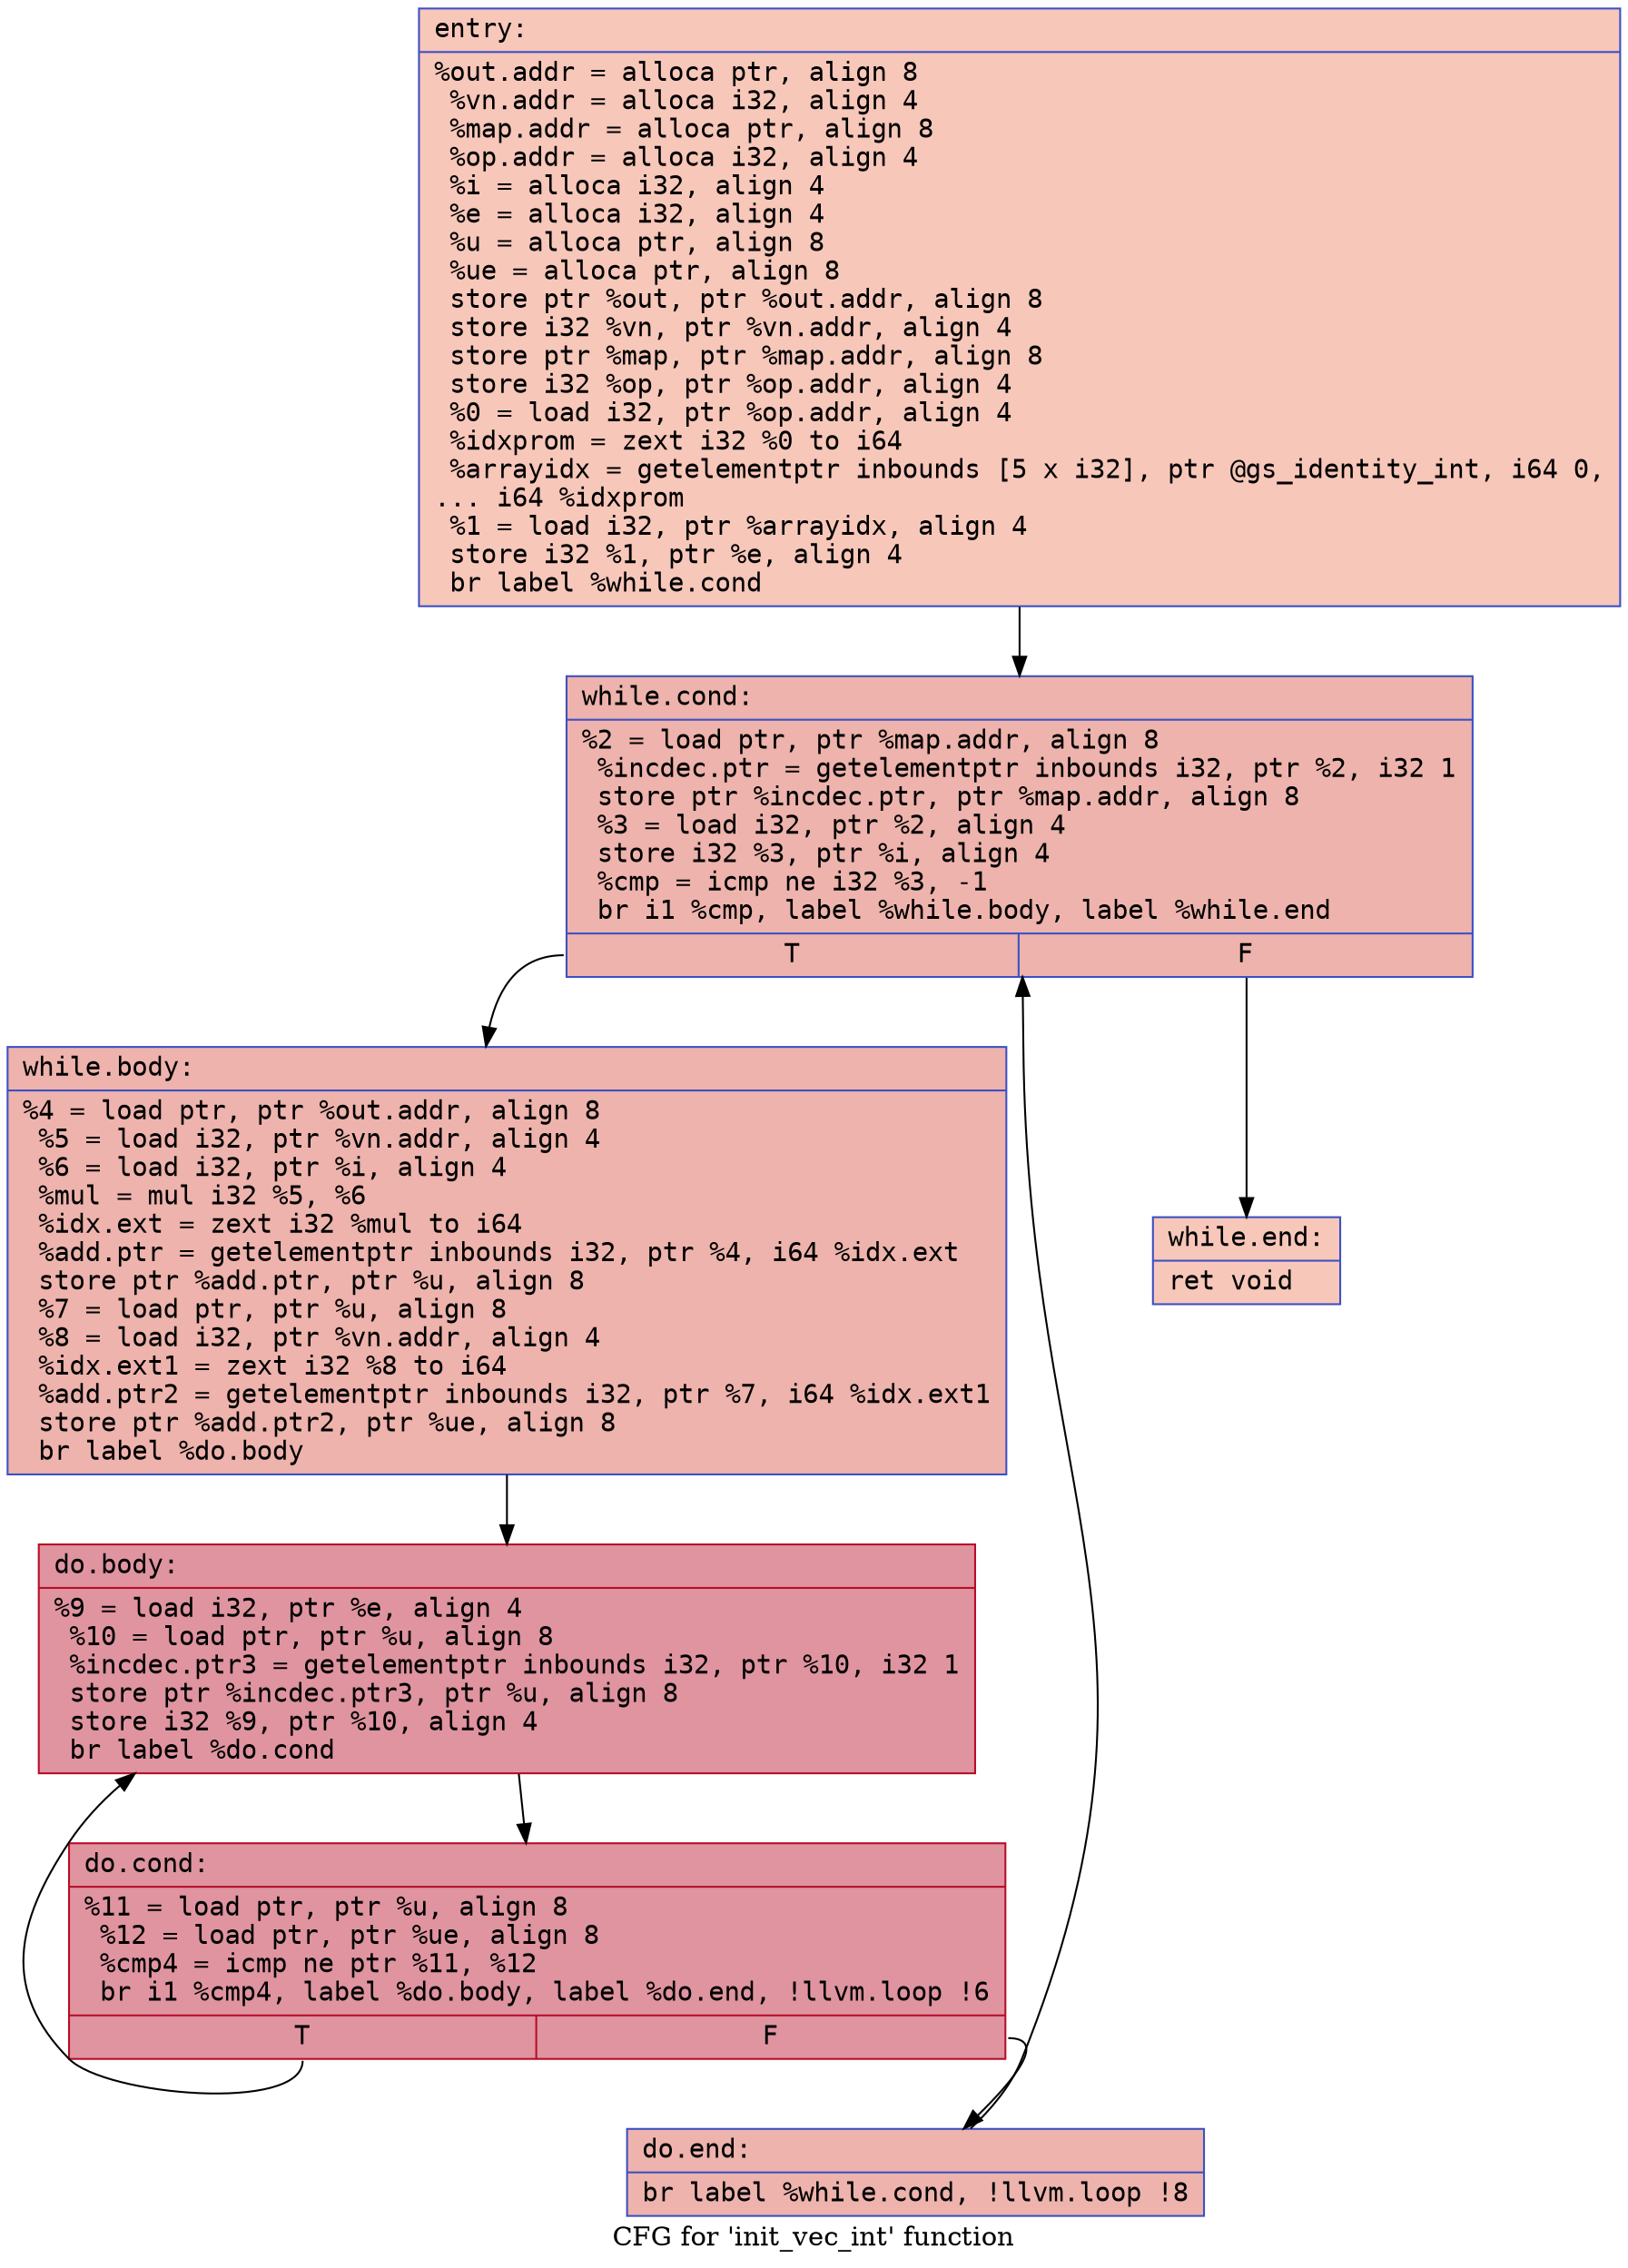 digraph "CFG for 'init_vec_int' function" {
	label="CFG for 'init_vec_int' function";

	Node0x55e011d73180 [shape=record,color="#3d50c3ff", style=filled, fillcolor="#ec7f6370" fontname="Courier",label="{entry:\l|  %out.addr = alloca ptr, align 8\l  %vn.addr = alloca i32, align 4\l  %map.addr = alloca ptr, align 8\l  %op.addr = alloca i32, align 4\l  %i = alloca i32, align 4\l  %e = alloca i32, align 4\l  %u = alloca ptr, align 8\l  %ue = alloca ptr, align 8\l  store ptr %out, ptr %out.addr, align 8\l  store i32 %vn, ptr %vn.addr, align 4\l  store ptr %map, ptr %map.addr, align 8\l  store i32 %op, ptr %op.addr, align 4\l  %0 = load i32, ptr %op.addr, align 4\l  %idxprom = zext i32 %0 to i64\l  %arrayidx = getelementptr inbounds [5 x i32], ptr @gs_identity_int, i64 0,\l... i64 %idxprom\l  %1 = load i32, ptr %arrayidx, align 4\l  store i32 %1, ptr %e, align 4\l  br label %while.cond\l}"];
	Node0x55e011d73180 -> Node0x55e011d73cc0[tooltip="entry -> while.cond\nProbability 100.00%" ];
	Node0x55e011d73cc0 [shape=record,color="#3d50c3ff", style=filled, fillcolor="#d6524470" fontname="Courier",label="{while.cond:\l|  %2 = load ptr, ptr %map.addr, align 8\l  %incdec.ptr = getelementptr inbounds i32, ptr %2, i32 1\l  store ptr %incdec.ptr, ptr %map.addr, align 8\l  %3 = load i32, ptr %2, align 4\l  store i32 %3, ptr %i, align 4\l  %cmp = icmp ne i32 %3, -1\l  br i1 %cmp, label %while.body, label %while.end\l|{<s0>T|<s1>F}}"];
	Node0x55e011d73cc0:s0 -> Node0x55e011d74150[tooltip="while.cond -> while.body\nProbability 96.88%" ];
	Node0x55e011d73cc0:s1 -> Node0x55e011d741d0[tooltip="while.cond -> while.end\nProbability 3.12%" ];
	Node0x55e011d74150 [shape=record,color="#3d50c3ff", style=filled, fillcolor="#d6524470" fontname="Courier",label="{while.body:\l|  %4 = load ptr, ptr %out.addr, align 8\l  %5 = load i32, ptr %vn.addr, align 4\l  %6 = load i32, ptr %i, align 4\l  %mul = mul i32 %5, %6\l  %idx.ext = zext i32 %mul to i64\l  %add.ptr = getelementptr inbounds i32, ptr %4, i64 %idx.ext\l  store ptr %add.ptr, ptr %u, align 8\l  %7 = load ptr, ptr %u, align 8\l  %8 = load i32, ptr %vn.addr, align 4\l  %idx.ext1 = zext i32 %8 to i64\l  %add.ptr2 = getelementptr inbounds i32, ptr %7, i64 %idx.ext1\l  store ptr %add.ptr2, ptr %ue, align 8\l  br label %do.body\l}"];
	Node0x55e011d74150 -> Node0x55e011d736e0[tooltip="while.body -> do.body\nProbability 100.00%" ];
	Node0x55e011d736e0 [shape=record,color="#b70d28ff", style=filled, fillcolor="#b70d2870" fontname="Courier",label="{do.body:\l|  %9 = load i32, ptr %e, align 4\l  %10 = load ptr, ptr %u, align 8\l  %incdec.ptr3 = getelementptr inbounds i32, ptr %10, i32 1\l  store ptr %incdec.ptr3, ptr %u, align 8\l  store i32 %9, ptr %10, align 4\l  br label %do.cond\l}"];
	Node0x55e011d736e0 -> Node0x55e011d74fc0[tooltip="do.body -> do.cond\nProbability 100.00%" ];
	Node0x55e011d74fc0 [shape=record,color="#b70d28ff", style=filled, fillcolor="#b70d2870" fontname="Courier",label="{do.cond:\l|  %11 = load ptr, ptr %u, align 8\l  %12 = load ptr, ptr %ue, align 8\l  %cmp4 = icmp ne ptr %11, %12\l  br i1 %cmp4, label %do.body, label %do.end, !llvm.loop !6\l|{<s0>T|<s1>F}}"];
	Node0x55e011d74fc0:s0 -> Node0x55e011d736e0[tooltip="do.cond -> do.body\nProbability 96.88%" ];
	Node0x55e011d74fc0:s1 -> Node0x55e011d75230[tooltip="do.cond -> do.end\nProbability 3.12%" ];
	Node0x55e011d75230 [shape=record,color="#3d50c3ff", style=filled, fillcolor="#d6524470" fontname="Courier",label="{do.end:\l|  br label %while.cond, !llvm.loop !8\l}"];
	Node0x55e011d75230 -> Node0x55e011d73cc0[tooltip="do.end -> while.cond\nProbability 100.00%" ];
	Node0x55e011d741d0 [shape=record,color="#3d50c3ff", style=filled, fillcolor="#ec7f6370" fontname="Courier",label="{while.end:\l|  ret void\l}"];
}
